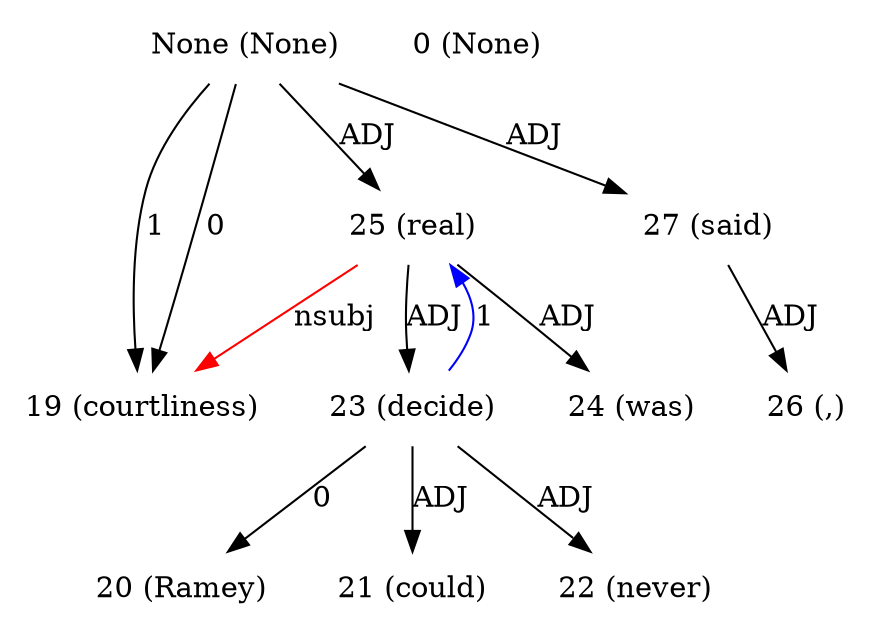 digraph G{
edge [dir=forward]
node [shape=plaintext]

None [label="None (None)"]
None -> 25 [label="ADJ"]
None -> 27 [label="ADJ"]
None [label="None (None)"]
None -> 19 [label="1"]
None [label="None (None)"]
None -> 19 [label="0"]
0 [label="0 (None)"]
19 [label="19 (courtliness)"]
25 -> 19 [label="nsubj", color="red"]
20 [label="20 (Ramey)"]
21 [label="21 (could)"]
22 [label="22 (never)"]
23 [label="23 (decide)"]
23 -> 25 [label="1", color="blue"]
23 -> 20 [label="0"]
23 -> 21 [label="ADJ"]
23 -> 22 [label="ADJ"]
24 [label="24 (was)"]
25 [label="25 (real)"]
25 -> 23 [label="ADJ"]
25 -> 24 [label="ADJ"]
26 [label="26 (,)"]
27 [label="27 (said)"]
27 -> 26 [label="ADJ"]
}
